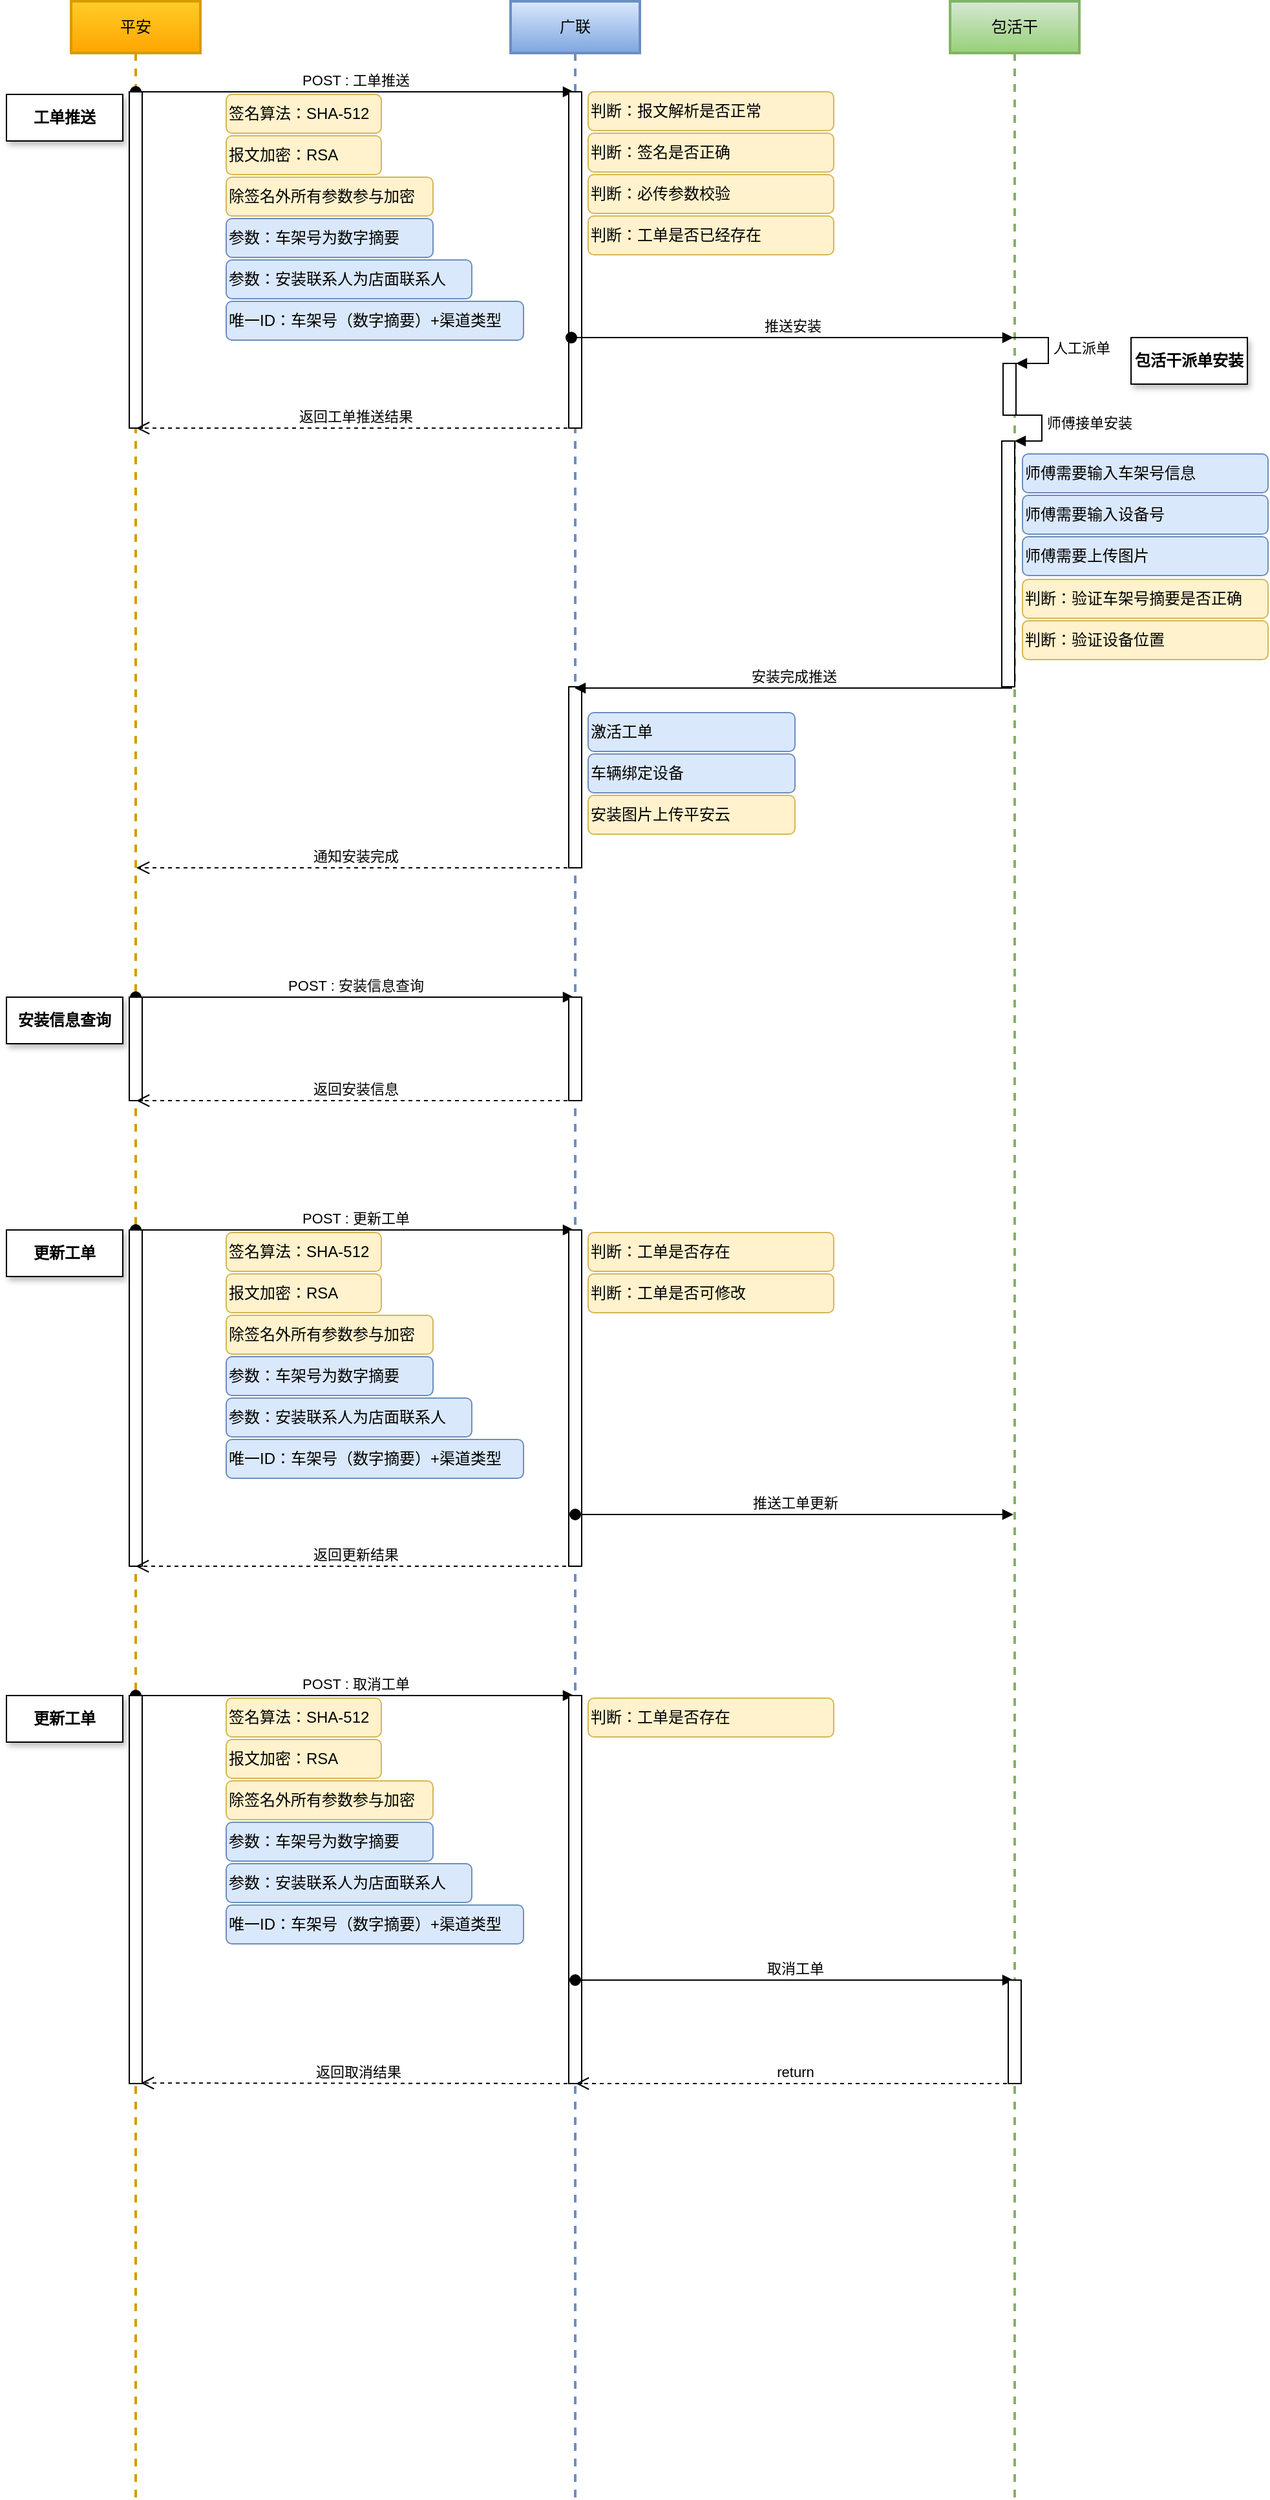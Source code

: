 <mxfile version="14.7.2" type="github">
  <diagram id="0" name="Page-1">
    <mxGraphModel dx="754" dy="458" grid="1" gridSize="10" guides="1" tooltips="1" connect="1" arrows="1" fold="0" page="1" pageScale="1" pageWidth="826" pageHeight="1169" background="none" math="1" shadow="0">
      <root>
        <mxCell id="0" />
        <mxCell id="1" parent="0" />
        <mxCell id="PKEPj2NAEDAo1NqbGAmX-19" value="平安" style="shape=umlLifeline;perimeter=lifelinePerimeter;whiteSpace=wrap;html=1;container=1;collapsible=0;recursiveResize=0;outlineConnect=0;fillColor=#ffcd28;strokeColor=#d79b00;gradientColor=#ffa500;strokeWidth=2;" vertex="1" parent="1">
          <mxGeometry x="90" y="110" width="100" height="1930" as="geometry" />
        </mxCell>
        <mxCell id="PKEPj2NAEDAo1NqbGAmX-24" value="POST : 工单推送" style="html=1;verticalAlign=bottom;startArrow=oval;startFill=1;endArrow=block;startSize=8;" edge="1" parent="PKEPj2NAEDAo1NqbGAmX-19" target="PKEPj2NAEDAo1NqbGAmX-22">
          <mxGeometry width="60" relative="1" as="geometry">
            <mxPoint x="50" y="70" as="sourcePoint" />
            <mxPoint x="110" y="70" as="targetPoint" />
          </mxGeometry>
        </mxCell>
        <mxCell id="PKEPj2NAEDAo1NqbGAmX-74" value="POST : 安装信息查询" style="html=1;verticalAlign=bottom;startArrow=oval;startFill=1;endArrow=block;startSize=8;" edge="1" parent="PKEPj2NAEDAo1NqbGAmX-19" target="PKEPj2NAEDAo1NqbGAmX-22">
          <mxGeometry width="60" relative="1" as="geometry">
            <mxPoint x="50" y="770" as="sourcePoint" />
            <mxPoint x="380" y="770" as="targetPoint" />
          </mxGeometry>
        </mxCell>
        <mxCell id="PKEPj2NAEDAo1NqbGAmX-77" value="POST : 更新工单" style="html=1;verticalAlign=bottom;startArrow=oval;startFill=1;endArrow=block;startSize=8;" edge="1" parent="PKEPj2NAEDAo1NqbGAmX-19" target="PKEPj2NAEDAo1NqbGAmX-22">
          <mxGeometry width="60" relative="1" as="geometry">
            <mxPoint x="50" y="950" as="sourcePoint" />
            <mxPoint x="110" y="950" as="targetPoint" />
          </mxGeometry>
        </mxCell>
        <mxCell id="PKEPj2NAEDAo1NqbGAmX-92" value="POST : 取消工单" style="html=1;verticalAlign=bottom;startArrow=oval;startFill=1;endArrow=block;startSize=8;" edge="1" parent="PKEPj2NAEDAo1NqbGAmX-19" target="PKEPj2NAEDAo1NqbGAmX-22">
          <mxGeometry width="60" relative="1" as="geometry">
            <mxPoint x="50" y="1310" as="sourcePoint" />
            <mxPoint x="110" y="1310" as="targetPoint" />
          </mxGeometry>
        </mxCell>
        <mxCell id="PKEPj2NAEDAo1NqbGAmX-105" value="" style="html=1;points=[];perimeter=orthogonalPerimeter;shadow=0;strokeWidth=1;align=center;" vertex="1" parent="PKEPj2NAEDAo1NqbGAmX-19">
          <mxGeometry x="45" y="70" width="10" height="260" as="geometry" />
        </mxCell>
        <mxCell id="PKEPj2NAEDAo1NqbGAmX-106" value="" style="html=1;points=[];perimeter=orthogonalPerimeter;shadow=0;strokeWidth=1;align=center;" vertex="1" parent="PKEPj2NAEDAo1NqbGAmX-19">
          <mxGeometry x="45" y="770" width="10" height="80" as="geometry" />
        </mxCell>
        <mxCell id="PKEPj2NAEDAo1NqbGAmX-107" value="" style="html=1;points=[];perimeter=orthogonalPerimeter;shadow=0;strokeWidth=1;align=center;" vertex="1" parent="PKEPj2NAEDAo1NqbGAmX-19">
          <mxGeometry x="45" y="950" width="10" height="260" as="geometry" />
        </mxCell>
        <mxCell id="PKEPj2NAEDAo1NqbGAmX-108" value="" style="html=1;points=[];perimeter=orthogonalPerimeter;shadow=0;strokeWidth=1;align=center;" vertex="1" parent="PKEPj2NAEDAo1NqbGAmX-19">
          <mxGeometry x="45" y="1310" width="10" height="300" as="geometry" />
        </mxCell>
        <mxCell id="PKEPj2NAEDAo1NqbGAmX-22" value="广联" style="shape=umlLifeline;perimeter=lifelinePerimeter;whiteSpace=wrap;html=1;container=1;collapsible=0;recursiveResize=0;outlineConnect=0;fillColor=#dae8fc;strokeColor=#6c8ebf;gradientColor=#7ea6e0;strokeWidth=2;" vertex="1" parent="1">
          <mxGeometry x="430" y="110" width="100" height="1930" as="geometry" />
        </mxCell>
        <mxCell id="PKEPj2NAEDAo1NqbGAmX-33" value="" style="html=1;points=[];perimeter=orthogonalPerimeter;align=left;" vertex="1" parent="PKEPj2NAEDAo1NqbGAmX-22">
          <mxGeometry x="45" y="70" width="10" height="260" as="geometry" />
        </mxCell>
        <mxCell id="PKEPj2NAEDAo1NqbGAmX-64" value="" style="html=1;points=[];perimeter=orthogonalPerimeter;align=left;" vertex="1" parent="PKEPj2NAEDAo1NqbGAmX-22">
          <mxGeometry x="45" y="530" width="10" height="140" as="geometry" />
        </mxCell>
        <mxCell id="PKEPj2NAEDAo1NqbGAmX-85" value="" style="html=1;points=[];perimeter=orthogonalPerimeter;shadow=0;strokeWidth=1;align=center;" vertex="1" parent="PKEPj2NAEDAo1NqbGAmX-22">
          <mxGeometry x="45" y="950" width="10" height="260" as="geometry" />
        </mxCell>
        <mxCell id="PKEPj2NAEDAo1NqbGAmX-89" value="推送工单更新" style="html=1;verticalAlign=bottom;startArrow=oval;startFill=1;endArrow=block;startSize=8;" edge="1" parent="PKEPj2NAEDAo1NqbGAmX-22" target="PKEPj2NAEDAo1NqbGAmX-23">
          <mxGeometry width="60" relative="1" as="geometry">
            <mxPoint x="50" y="1170" as="sourcePoint" />
            <mxPoint x="110" y="1170" as="targetPoint" />
          </mxGeometry>
        </mxCell>
        <mxCell id="PKEPj2NAEDAo1NqbGAmX-99" value="" style="html=1;points=[];perimeter=orthogonalPerimeter;shadow=0;strokeWidth=1;align=center;" vertex="1" parent="PKEPj2NAEDAo1NqbGAmX-22">
          <mxGeometry x="45" y="1310" width="10" height="300" as="geometry" />
        </mxCell>
        <mxCell id="PKEPj2NAEDAo1NqbGAmX-101" value="取消工单" style="html=1;verticalAlign=bottom;startArrow=oval;startFill=1;endArrow=block;startSize=8;" edge="1" parent="PKEPj2NAEDAo1NqbGAmX-22" target="PKEPj2NAEDAo1NqbGAmX-23">
          <mxGeometry width="60" relative="1" as="geometry">
            <mxPoint x="50" y="1530" as="sourcePoint" />
            <mxPoint x="110" y="1530" as="targetPoint" />
          </mxGeometry>
        </mxCell>
        <mxCell id="PKEPj2NAEDAo1NqbGAmX-23" value="包活干" style="shape=umlLifeline;perimeter=lifelinePerimeter;whiteSpace=wrap;html=1;container=1;collapsible=0;recursiveResize=0;outlineConnect=0;fillColor=#d5e8d4;strokeColor=#82b366;gradientColor=#97d077;strokeWidth=2;" vertex="1" parent="1">
          <mxGeometry x="770" y="110" width="100" height="1930" as="geometry" />
        </mxCell>
        <mxCell id="PKEPj2NAEDAo1NqbGAmX-56" value="" style="html=1;points=[];perimeter=orthogonalPerimeter;align=left;" vertex="1" parent="PKEPj2NAEDAo1NqbGAmX-23">
          <mxGeometry x="40" y="340" width="10" height="190" as="geometry" />
        </mxCell>
        <mxCell id="PKEPj2NAEDAo1NqbGAmX-57" value="师傅接单安装" style="edgeStyle=orthogonalEdgeStyle;html=1;align=left;spacingLeft=2;endArrow=block;rounded=0;entryX=1;entryY=0;" edge="1" target="PKEPj2NAEDAo1NqbGAmX-56" parent="PKEPj2NAEDAo1NqbGAmX-23">
          <mxGeometry relative="1" as="geometry">
            <mxPoint x="41" y="320" as="sourcePoint" />
            <Array as="points">
              <mxPoint x="71" y="320" />
            </Array>
          </mxGeometry>
        </mxCell>
        <mxCell id="PKEPj2NAEDAo1NqbGAmX-102" value="" style="html=1;points=[];perimeter=orthogonalPerimeter;shadow=0;strokeWidth=1;align=center;" vertex="1" parent="PKEPj2NAEDAo1NqbGAmX-23">
          <mxGeometry x="45" y="1530" width="10" height="80" as="geometry" />
        </mxCell>
        <mxCell id="PKEPj2NAEDAo1NqbGAmX-27" value="签名算法：SHA-512" style="rounded=1;whiteSpace=wrap;html=1;fillColor=#fff2cc;strokeColor=#d6b656;align=left;" vertex="1" parent="1">
          <mxGeometry x="210" y="182" width="120" height="30" as="geometry" />
        </mxCell>
        <mxCell id="PKEPj2NAEDAo1NqbGAmX-28" value="报文加密：RSA" style="rounded=1;whiteSpace=wrap;html=1;fillColor=#fff2cc;strokeColor=#d6b656;align=left;" vertex="1" parent="1">
          <mxGeometry x="210" y="214" width="120" height="30" as="geometry" />
        </mxCell>
        <mxCell id="PKEPj2NAEDAo1NqbGAmX-29" value="除签名外所有参数参与加密" style="rounded=1;whiteSpace=wrap;html=1;fillColor=#fff2cc;strokeColor=#d6b656;align=left;" vertex="1" parent="1">
          <mxGeometry x="210" y="246" width="160" height="30" as="geometry" />
        </mxCell>
        <mxCell id="PKEPj2NAEDAo1NqbGAmX-30" value="参数：车架号为数字摘要" style="rounded=1;whiteSpace=wrap;html=1;fillColor=#dae8fc;strokeColor=#6c8ebf;align=left;" vertex="1" parent="1">
          <mxGeometry x="210" y="278" width="160" height="30" as="geometry" />
        </mxCell>
        <mxCell id="PKEPj2NAEDAo1NqbGAmX-31" value="参数：安装联系人为店面联系人" style="rounded=1;whiteSpace=wrap;html=1;fillColor=#dae8fc;strokeColor=#6c8ebf;align=left;" vertex="1" parent="1">
          <mxGeometry x="210" y="310" width="190" height="30" as="geometry" />
        </mxCell>
        <mxCell id="PKEPj2NAEDAo1NqbGAmX-32" value="唯一ID：车架号（数字摘要）+渠道类型" style="rounded=1;whiteSpace=wrap;html=1;fillColor=#dae8fc;strokeColor=#6c8ebf;align=left;" vertex="1" parent="1">
          <mxGeometry x="210" y="342" width="230" height="30" as="geometry" />
        </mxCell>
        <mxCell id="PKEPj2NAEDAo1NqbGAmX-34" value="推送安装" style="html=1;verticalAlign=bottom;startArrow=oval;startFill=1;endArrow=block;startSize=8;exitX=0.2;exitY=0.731;exitDx=0;exitDy=0;exitPerimeter=0;" edge="1" parent="1" source="PKEPj2NAEDAo1NqbGAmX-33" target="PKEPj2NAEDAo1NqbGAmX-23">
          <mxGeometry width="60" relative="1" as="geometry">
            <mxPoint x="480" y="260" as="sourcePoint" />
            <mxPoint x="540" y="260" as="targetPoint" />
          </mxGeometry>
        </mxCell>
        <mxCell id="PKEPj2NAEDAo1NqbGAmX-35" value="返回工单推送结果" style="html=1;verticalAlign=bottom;endArrow=open;dashed=1;endSize=8;" edge="1" parent="1" target="PKEPj2NAEDAo1NqbGAmX-19">
          <mxGeometry relative="1" as="geometry">
            <mxPoint x="480" y="440" as="sourcePoint" />
            <mxPoint x="400" y="440" as="targetPoint" />
          </mxGeometry>
        </mxCell>
        <mxCell id="PKEPj2NAEDAo1NqbGAmX-37" value="判断：报文解析是否正常" style="rounded=1;whiteSpace=wrap;html=1;fillColor=#fff2cc;strokeColor=#d6b656;align=left;" vertex="1" parent="1">
          <mxGeometry x="490" y="180" width="190" height="30" as="geometry" />
        </mxCell>
        <mxCell id="PKEPj2NAEDAo1NqbGAmX-38" value="判断：签名是否正确" style="rounded=1;whiteSpace=wrap;html=1;fillColor=#fff2cc;strokeColor=#d6b656;align=left;" vertex="1" parent="1">
          <mxGeometry x="490" y="212" width="190" height="30" as="geometry" />
        </mxCell>
        <mxCell id="PKEPj2NAEDAo1NqbGAmX-39" value="判断：必传参数校验" style="rounded=1;whiteSpace=wrap;html=1;fillColor=#fff2cc;strokeColor=#d6b656;align=left;" vertex="1" parent="1">
          <mxGeometry x="490" y="244" width="190" height="30" as="geometry" />
        </mxCell>
        <mxCell id="PKEPj2NAEDAo1NqbGAmX-40" value="判断：工单是否已经存在" style="rounded=1;whiteSpace=wrap;html=1;fillColor=#fff2cc;strokeColor=#d6b656;align=left;" vertex="1" parent="1">
          <mxGeometry x="490" y="276" width="190" height="30" as="geometry" />
        </mxCell>
        <mxCell id="PKEPj2NAEDAo1NqbGAmX-52" value="" style="html=1;points=[];perimeter=orthogonalPerimeter;align=left;" vertex="1" parent="1">
          <mxGeometry x="811" y="390" width="10" height="40" as="geometry" />
        </mxCell>
        <mxCell id="PKEPj2NAEDAo1NqbGAmX-53" value="人工派单" style="edgeStyle=orthogonalEdgeStyle;html=1;align=left;spacingLeft=2;endArrow=block;rounded=0;entryX=1;entryY=0;" edge="1" target="PKEPj2NAEDAo1NqbGAmX-52" parent="1">
          <mxGeometry relative="1" as="geometry">
            <mxPoint x="816" y="370" as="sourcePoint" />
            <Array as="points">
              <mxPoint x="846" y="370" />
            </Array>
          </mxGeometry>
        </mxCell>
        <mxCell id="PKEPj2NAEDAo1NqbGAmX-58" value="师傅需要输入车架号信息" style="rounded=1;whiteSpace=wrap;html=1;fillColor=#dae8fc;strokeColor=#6c8ebf;align=left;" vertex="1" parent="1">
          <mxGeometry x="826" y="460" width="190" height="30" as="geometry" />
        </mxCell>
        <mxCell id="PKEPj2NAEDAo1NqbGAmX-59" value="师傅需要输入设备号" style="rounded=1;whiteSpace=wrap;html=1;fillColor=#dae8fc;strokeColor=#6c8ebf;align=left;" vertex="1" parent="1">
          <mxGeometry x="826" y="492" width="190" height="30" as="geometry" />
        </mxCell>
        <mxCell id="PKEPj2NAEDAo1NqbGAmX-60" value="师傅需要上传图片" style="rounded=1;whiteSpace=wrap;html=1;fillColor=#dae8fc;strokeColor=#6c8ebf;align=left;" vertex="1" parent="1">
          <mxGeometry x="826" y="524" width="190" height="30" as="geometry" />
        </mxCell>
        <mxCell id="PKEPj2NAEDAo1NqbGAmX-61" value="判断：验证车架号摘要是否正确" style="rounded=1;whiteSpace=wrap;html=1;fillColor=#fff2cc;strokeColor=#d6b656;align=left;" vertex="1" parent="1">
          <mxGeometry x="826" y="557" width="190" height="30" as="geometry" />
        </mxCell>
        <mxCell id="PKEPj2NAEDAo1NqbGAmX-62" value="判断：验证设备位置" style="rounded=1;whiteSpace=wrap;html=1;fillColor=#fff2cc;strokeColor=#d6b656;align=left;" vertex="1" parent="1">
          <mxGeometry x="826" y="589" width="190" height="30" as="geometry" />
        </mxCell>
        <mxCell id="PKEPj2NAEDAo1NqbGAmX-63" value="安装完成推送" style="html=1;verticalAlign=bottom;endArrow=block;exitX=0.8;exitY=1.016;exitDx=0;exitDy=0;exitPerimeter=0;" edge="1" parent="1">
          <mxGeometry width="80" relative="1" as="geometry">
            <mxPoint x="818" y="641.04" as="sourcePoint" />
            <mxPoint x="479.5" y="641.04" as="targetPoint" />
          </mxGeometry>
        </mxCell>
        <mxCell id="PKEPj2NAEDAo1NqbGAmX-65" value="激活工单" style="rounded=1;whiteSpace=wrap;html=1;fillColor=#dae8fc;strokeColor=#6c8ebf;align=left;" vertex="1" parent="1">
          <mxGeometry x="490" y="660" width="160" height="30" as="geometry" />
        </mxCell>
        <mxCell id="PKEPj2NAEDAo1NqbGAmX-66" value="车辆绑定设备" style="rounded=1;whiteSpace=wrap;html=1;fillColor=#dae8fc;strokeColor=#6c8ebf;align=left;" vertex="1" parent="1">
          <mxGeometry x="490" y="692" width="160" height="30" as="geometry" />
        </mxCell>
        <mxCell id="PKEPj2NAEDAo1NqbGAmX-67" value="安装图片上传平安云" style="rounded=1;whiteSpace=wrap;html=1;fillColor=#fff2cc;strokeColor=#d6b656;align=left;" vertex="1" parent="1">
          <mxGeometry x="490" y="724" width="160" height="30" as="geometry" />
        </mxCell>
        <mxCell id="PKEPj2NAEDAo1NqbGAmX-68" value="通知安装完成" style="html=1;verticalAlign=bottom;endArrow=open;dashed=1;endSize=8;" edge="1" parent="1" target="PKEPj2NAEDAo1NqbGAmX-19">
          <mxGeometry relative="1" as="geometry">
            <mxPoint x="480" y="780" as="sourcePoint" />
            <mxPoint x="400" y="780" as="targetPoint" />
          </mxGeometry>
        </mxCell>
        <mxCell id="PKEPj2NAEDAo1NqbGAmX-69" value="" style="html=1;points=[];perimeter=orthogonalPerimeter;align=left;" vertex="1" parent="1">
          <mxGeometry x="475" y="880" width="10" height="80" as="geometry" />
        </mxCell>
        <mxCell id="PKEPj2NAEDAo1NqbGAmX-72" value="工单推送" style="rounded=0;whiteSpace=wrap;html=1;align=center;fontStyle=1;shadow=1;" vertex="1" parent="1">
          <mxGeometry x="40" y="182" width="90" height="36" as="geometry" />
        </mxCell>
        <mxCell id="PKEPj2NAEDAo1NqbGAmX-73" value="安装信息查询" style="rounded=0;whiteSpace=wrap;html=1;align=center;fontStyle=1;shadow=1;" vertex="1" parent="1">
          <mxGeometry x="40" y="880" width="90" height="36" as="geometry" />
        </mxCell>
        <mxCell id="PKEPj2NAEDAo1NqbGAmX-75" value="返回安装信息" style="html=1;verticalAlign=bottom;endArrow=open;dashed=1;endSize=8;" edge="1" parent="1" target="PKEPj2NAEDAo1NqbGAmX-19">
          <mxGeometry relative="1" as="geometry">
            <mxPoint x="480" y="960" as="sourcePoint" />
            <mxPoint x="400" y="960" as="targetPoint" />
          </mxGeometry>
        </mxCell>
        <mxCell id="PKEPj2NAEDAo1NqbGAmX-76" value="更新工单" style="rounded=0;whiteSpace=wrap;html=1;align=center;fontStyle=1;shadow=1;" vertex="1" parent="1">
          <mxGeometry x="40" y="1060" width="90" height="36" as="geometry" />
        </mxCell>
        <mxCell id="PKEPj2NAEDAo1NqbGAmX-78" value="签名算法：SHA-512" style="rounded=1;whiteSpace=wrap;html=1;fillColor=#fff2cc;strokeColor=#d6b656;align=left;" vertex="1" parent="1">
          <mxGeometry x="210" y="1062" width="120" height="30" as="geometry" />
        </mxCell>
        <mxCell id="PKEPj2NAEDAo1NqbGAmX-79" value="报文加密：RSA" style="rounded=1;whiteSpace=wrap;html=1;fillColor=#fff2cc;strokeColor=#d6b656;align=left;" vertex="1" parent="1">
          <mxGeometry x="210" y="1094" width="120" height="30" as="geometry" />
        </mxCell>
        <mxCell id="PKEPj2NAEDAo1NqbGAmX-80" value="除签名外所有参数参与加密" style="rounded=1;whiteSpace=wrap;html=1;fillColor=#fff2cc;strokeColor=#d6b656;align=left;" vertex="1" parent="1">
          <mxGeometry x="210" y="1126" width="160" height="30" as="geometry" />
        </mxCell>
        <mxCell id="PKEPj2NAEDAo1NqbGAmX-81" value="参数：车架号为数字摘要" style="rounded=1;whiteSpace=wrap;html=1;fillColor=#dae8fc;strokeColor=#6c8ebf;align=left;" vertex="1" parent="1">
          <mxGeometry x="210" y="1158" width="160" height="30" as="geometry" />
        </mxCell>
        <mxCell id="PKEPj2NAEDAo1NqbGAmX-82" value="参数：安装联系人为店面联系人" style="rounded=1;whiteSpace=wrap;html=1;fillColor=#dae8fc;strokeColor=#6c8ebf;align=left;" vertex="1" parent="1">
          <mxGeometry x="210" y="1190" width="190" height="30" as="geometry" />
        </mxCell>
        <mxCell id="PKEPj2NAEDAo1NqbGAmX-83" value="唯一ID：车架号（数字摘要）+渠道类型" style="rounded=1;whiteSpace=wrap;html=1;fillColor=#dae8fc;strokeColor=#6c8ebf;align=left;" vertex="1" parent="1">
          <mxGeometry x="210" y="1222" width="230" height="30" as="geometry" />
        </mxCell>
        <mxCell id="PKEPj2NAEDAo1NqbGAmX-86" value="返回更新结果" style="html=1;verticalAlign=bottom;endArrow=open;dashed=1;endSize=8;" edge="1" parent="1">
          <mxGeometry relative="1" as="geometry">
            <mxPoint x="479" y="1320" as="sourcePoint" />
            <mxPoint x="140" y="1320" as="targetPoint" />
          </mxGeometry>
        </mxCell>
        <mxCell id="PKEPj2NAEDAo1NqbGAmX-87" value="判断：工单是否存在" style="rounded=1;whiteSpace=wrap;html=1;fillColor=#fff2cc;strokeColor=#d6b656;align=left;" vertex="1" parent="1">
          <mxGeometry x="490" y="1062" width="190" height="30" as="geometry" />
        </mxCell>
        <mxCell id="PKEPj2NAEDAo1NqbGAmX-88" value="判断：工单是否可修改" style="rounded=1;whiteSpace=wrap;html=1;fillColor=#fff2cc;strokeColor=#d6b656;align=left;" vertex="1" parent="1">
          <mxGeometry x="490" y="1094" width="190" height="30" as="geometry" />
        </mxCell>
        <mxCell id="PKEPj2NAEDAo1NqbGAmX-90" value="包活干派单安装" style="rounded=0;whiteSpace=wrap;html=1;align=center;fontStyle=1;shadow=1;" vertex="1" parent="1">
          <mxGeometry x="910" y="370" width="90" height="36" as="geometry" />
        </mxCell>
        <mxCell id="PKEPj2NAEDAo1NqbGAmX-91" value="更新工单" style="rounded=0;whiteSpace=wrap;html=1;align=center;fontStyle=1;shadow=1;" vertex="1" parent="1">
          <mxGeometry x="40" y="1420" width="90" height="36" as="geometry" />
        </mxCell>
        <mxCell id="PKEPj2NAEDAo1NqbGAmX-93" value="签名算法：SHA-512" style="rounded=1;whiteSpace=wrap;html=1;fillColor=#fff2cc;strokeColor=#d6b656;align=left;" vertex="1" parent="1">
          <mxGeometry x="210" y="1422" width="120" height="30" as="geometry" />
        </mxCell>
        <mxCell id="PKEPj2NAEDAo1NqbGAmX-94" value="报文加密：RSA" style="rounded=1;whiteSpace=wrap;html=1;fillColor=#fff2cc;strokeColor=#d6b656;align=left;" vertex="1" parent="1">
          <mxGeometry x="210" y="1454" width="120" height="30" as="geometry" />
        </mxCell>
        <mxCell id="PKEPj2NAEDAo1NqbGAmX-95" value="除签名外所有参数参与加密" style="rounded=1;whiteSpace=wrap;html=1;fillColor=#fff2cc;strokeColor=#d6b656;align=left;" vertex="1" parent="1">
          <mxGeometry x="210" y="1486" width="160" height="30" as="geometry" />
        </mxCell>
        <mxCell id="PKEPj2NAEDAo1NqbGAmX-96" value="参数：车架号为数字摘要" style="rounded=1;whiteSpace=wrap;html=1;fillColor=#dae8fc;strokeColor=#6c8ebf;align=left;" vertex="1" parent="1">
          <mxGeometry x="210" y="1518" width="160" height="30" as="geometry" />
        </mxCell>
        <mxCell id="PKEPj2NAEDAo1NqbGAmX-97" value="参数：安装联系人为店面联系人" style="rounded=1;whiteSpace=wrap;html=1;fillColor=#dae8fc;strokeColor=#6c8ebf;align=left;" vertex="1" parent="1">
          <mxGeometry x="210" y="1550" width="190" height="30" as="geometry" />
        </mxCell>
        <mxCell id="PKEPj2NAEDAo1NqbGAmX-98" value="唯一ID：车架号（数字摘要）+渠道类型" style="rounded=1;whiteSpace=wrap;html=1;fillColor=#dae8fc;strokeColor=#6c8ebf;align=left;" vertex="1" parent="1">
          <mxGeometry x="210" y="1582" width="230" height="30" as="geometry" />
        </mxCell>
        <mxCell id="PKEPj2NAEDAo1NqbGAmX-100" value="判断：工单是否存在" style="rounded=1;whiteSpace=wrap;html=1;fillColor=#fff2cc;strokeColor=#d6b656;align=left;" vertex="1" parent="1">
          <mxGeometry x="490" y="1422" width="190" height="30" as="geometry" />
        </mxCell>
        <mxCell id="PKEPj2NAEDAo1NqbGAmX-103" value="return" style="html=1;verticalAlign=bottom;endArrow=open;dashed=1;endSize=8;" edge="1" parent="1" target="PKEPj2NAEDAo1NqbGAmX-22">
          <mxGeometry relative="1" as="geometry">
            <mxPoint x="820" y="1720" as="sourcePoint" />
            <mxPoint x="740" y="1720" as="targetPoint" />
          </mxGeometry>
        </mxCell>
        <mxCell id="PKEPj2NAEDAo1NqbGAmX-104" value="返回取消结果" style="html=1;verticalAlign=bottom;endArrow=open;dashed=1;endSize=8;entryX=0.54;entryY=0.834;entryDx=0;entryDy=0;entryPerimeter=0;" edge="1" parent="1" target="PKEPj2NAEDAo1NqbGAmX-19">
          <mxGeometry relative="1" as="geometry">
            <mxPoint x="480" y="1720" as="sourcePoint" />
            <mxPoint x="400" y="1720" as="targetPoint" />
          </mxGeometry>
        </mxCell>
      </root>
    </mxGraphModel>
  </diagram>
</mxfile>
